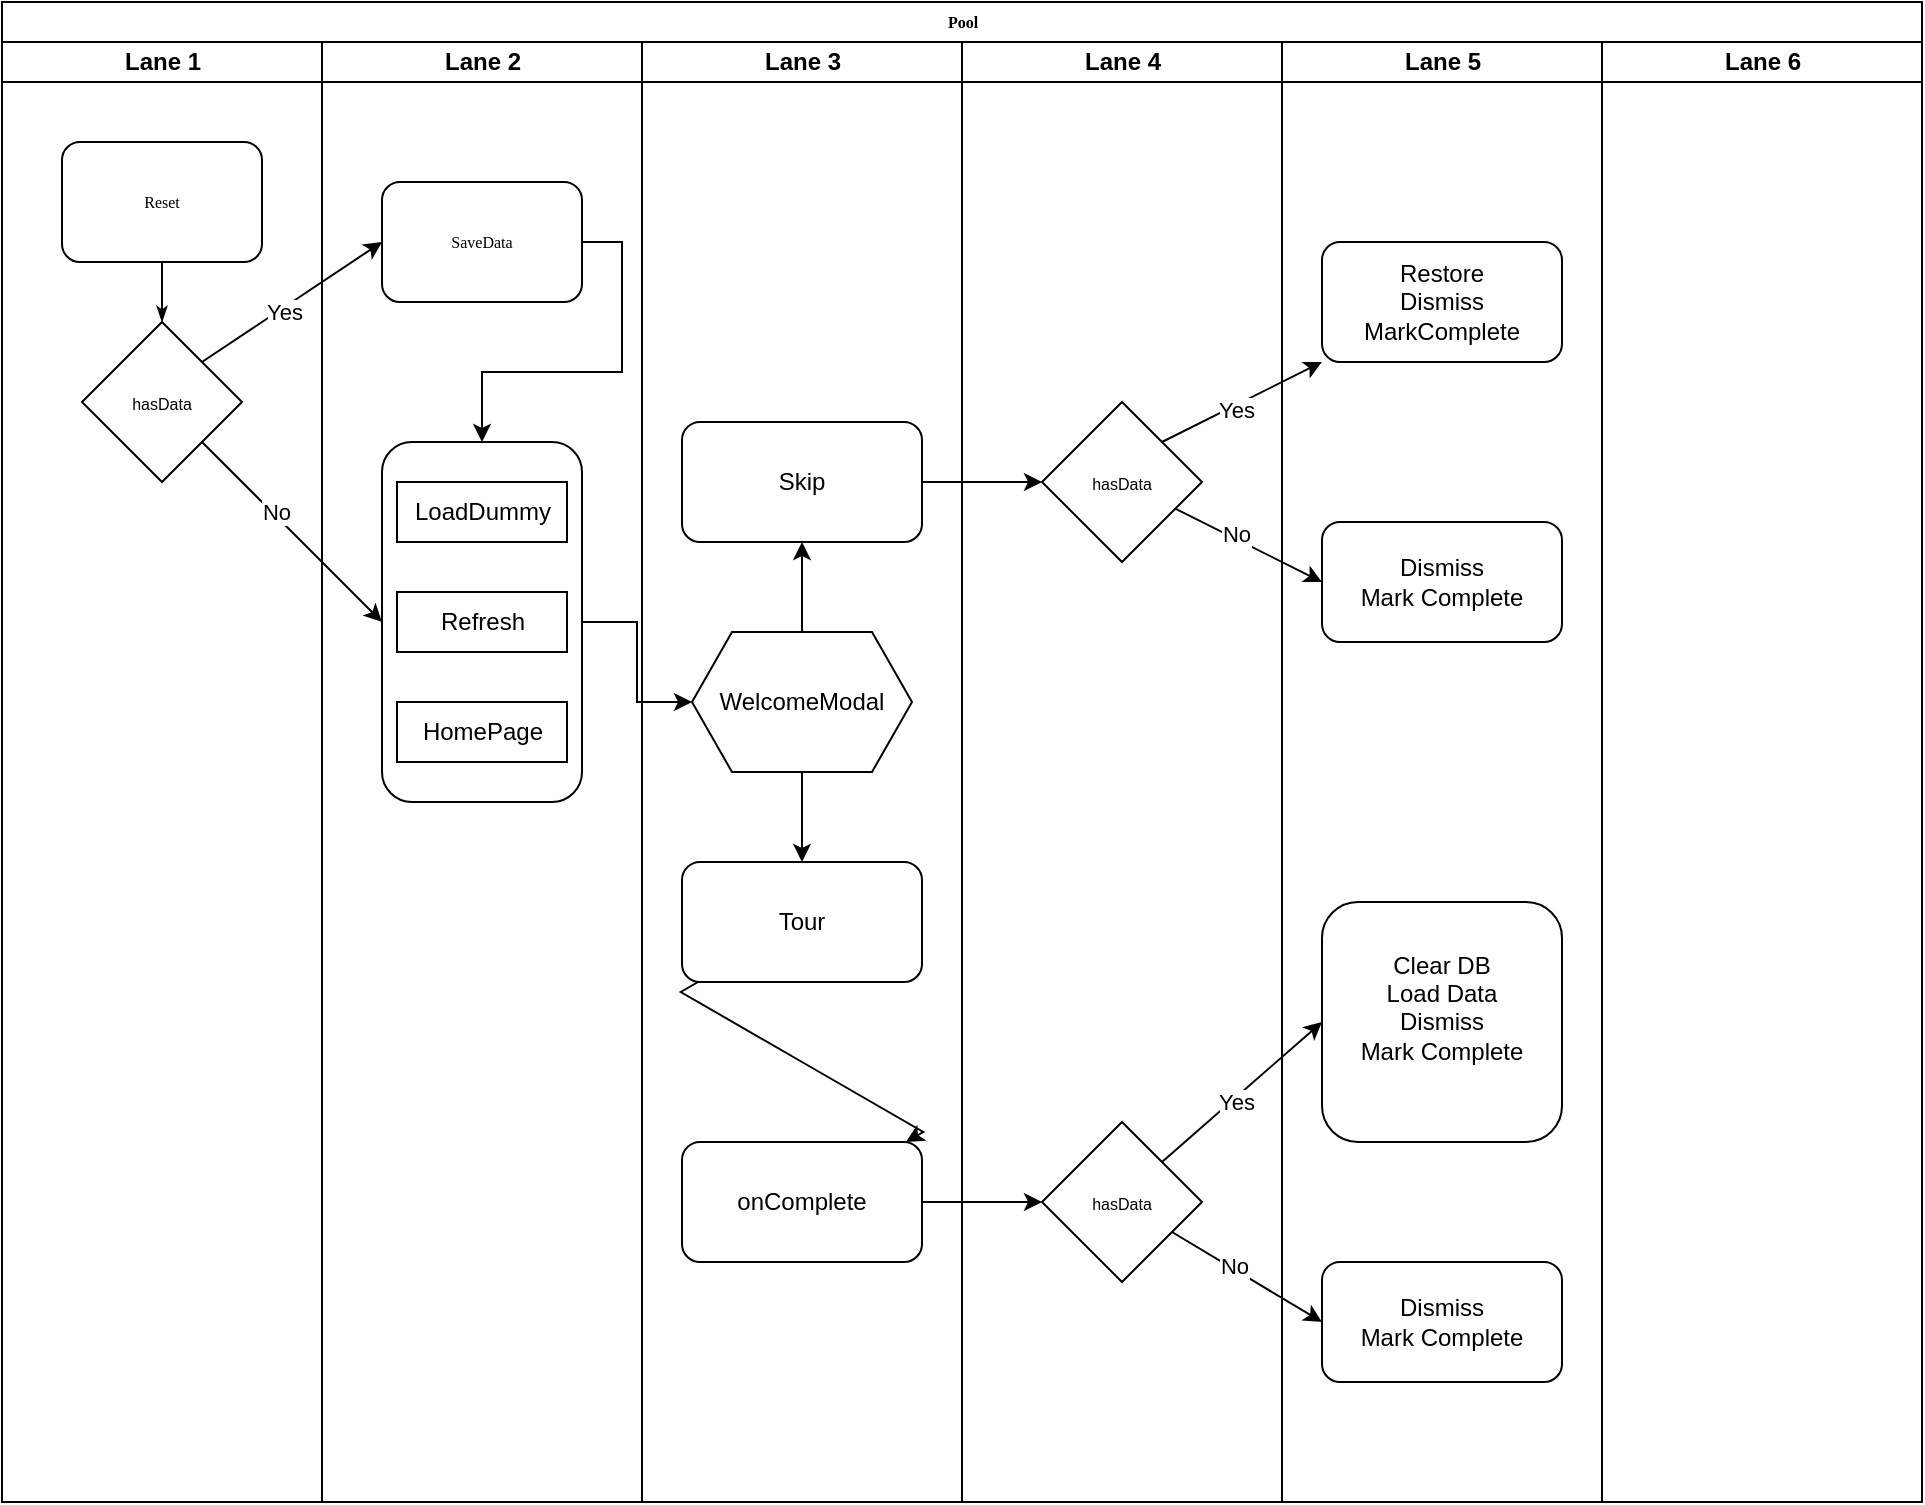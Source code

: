 <mxfile version="27.1.5">
  <diagram name="Page-1" id="74e2e168-ea6b-b213-b513-2b3c1d86103e">
    <mxGraphModel dx="1106" dy="658" grid="1" gridSize="10" guides="1" tooltips="1" connect="1" arrows="1" fold="1" page="1" pageScale="1" pageWidth="1100" pageHeight="850" background="none" math="0" shadow="0">
      <root>
        <mxCell id="0" />
        <mxCell id="1" parent="0" />
        <mxCell id="77e6c97f196da883-1" value="Pool" style="swimlane;html=1;childLayout=stackLayout;startSize=20;rounded=0;shadow=0;labelBackgroundColor=none;strokeWidth=1;fontFamily=Verdana;fontSize=8;align=center;" parent="1" vertex="1">
          <mxGeometry x="70" y="40" width="960" height="750" as="geometry" />
        </mxCell>
        <mxCell id="77e6c97f196da883-2" value="Lane 1" style="swimlane;html=1;startSize=20;" parent="77e6c97f196da883-1" vertex="1">
          <mxGeometry y="20" width="160" height="730" as="geometry" />
        </mxCell>
        <mxCell id="77e6c97f196da883-8" value="Reset" style="rounded=1;whiteSpace=wrap;html=1;shadow=0;labelBackgroundColor=none;strokeWidth=1;fontFamily=Verdana;fontSize=8;align=center;" parent="77e6c97f196da883-2" vertex="1">
          <mxGeometry x="30" y="50" width="100" height="60" as="geometry" />
        </mxCell>
        <mxCell id="cb_gdixRm3pFaMkq_u7j-2" value="&lt;font style=&quot;font-size: 8px;&quot;&gt;hasData&lt;/font&gt;" style="rhombus;whiteSpace=wrap;html=1;" parent="77e6c97f196da883-2" vertex="1">
          <mxGeometry x="40" y="140" width="80" height="80" as="geometry" />
        </mxCell>
        <mxCell id="77e6c97f196da883-26" style="edgeStyle=orthogonalEdgeStyle;rounded=1;html=1;labelBackgroundColor=none;startArrow=none;startFill=0;startSize=5;endArrow=classicThin;endFill=1;endSize=5;jettySize=auto;orthogonalLoop=1;strokeWidth=1;fontFamily=Verdana;fontSize=8;entryX=0.5;entryY=0;entryDx=0;entryDy=0;" parent="77e6c97f196da883-2" source="77e6c97f196da883-8" target="cb_gdixRm3pFaMkq_u7j-2" edge="1">
          <mxGeometry relative="1" as="geometry">
            <mxPoint x="80" y="150" as="targetPoint" />
          </mxGeometry>
        </mxCell>
        <mxCell id="77e6c97f196da883-3" value="Lane 2" style="swimlane;html=1;startSize=20;" parent="77e6c97f196da883-1" vertex="1">
          <mxGeometry x="160" y="20" width="160" height="730" as="geometry" />
        </mxCell>
        <mxCell id="cb_gdixRm3pFaMkq_u7j-7" value="SaveData" style="rounded=1;whiteSpace=wrap;html=1;shadow=0;labelBackgroundColor=none;strokeWidth=1;fontFamily=Verdana;fontSize=8;align=center;" parent="77e6c97f196da883-3" vertex="1">
          <mxGeometry x="30" y="70" width="100" height="60" as="geometry" />
        </mxCell>
        <mxCell id="cb_gdixRm3pFaMkq_u7j-16" value="" style="group" parent="77e6c97f196da883-3" vertex="1" connectable="0">
          <mxGeometry x="30" y="200" width="100" height="180" as="geometry" />
        </mxCell>
        <mxCell id="77e6c97f196da883-15" value="" style="rounded=1;whiteSpace=wrap;html=1;shadow=0;labelBackgroundColor=none;strokeWidth=1;fontFamily=Verdana;fontSize=8;align=center;" parent="cb_gdixRm3pFaMkq_u7j-16" vertex="1">
          <mxGeometry width="100" height="180" as="geometry" />
        </mxCell>
        <mxCell id="cb_gdixRm3pFaMkq_u7j-11" value="LoadDummy" style="rounded=0;whiteSpace=wrap;html=1;" parent="cb_gdixRm3pFaMkq_u7j-16" vertex="1">
          <mxGeometry x="7.5" y="20" width="85" height="30" as="geometry" />
        </mxCell>
        <mxCell id="cb_gdixRm3pFaMkq_u7j-13" value="HomePage" style="rounded=0;whiteSpace=wrap;html=1;" parent="cb_gdixRm3pFaMkq_u7j-16" vertex="1">
          <mxGeometry x="7.5" y="130" width="85" height="30" as="geometry" />
        </mxCell>
        <mxCell id="cb_gdixRm3pFaMkq_u7j-12" value="Refresh" style="rounded=0;whiteSpace=wrap;html=1;" parent="cb_gdixRm3pFaMkq_u7j-16" vertex="1">
          <mxGeometry x="7.5" y="75" width="85" height="30" as="geometry" />
        </mxCell>
        <mxCell id="cb_gdixRm3pFaMkq_u7j-9" style="edgeStyle=orthogonalEdgeStyle;rounded=0;orthogonalLoop=1;jettySize=auto;html=1;entryX=0.5;entryY=0;entryDx=0;entryDy=0;exitX=1;exitY=0.5;exitDx=0;exitDy=0;" parent="77e6c97f196da883-3" source="cb_gdixRm3pFaMkq_u7j-7" target="77e6c97f196da883-15" edge="1">
          <mxGeometry relative="1" as="geometry" />
        </mxCell>
        <mxCell id="77e6c97f196da883-4" value="Lane 3" style="swimlane;html=1;startSize=20;" parent="77e6c97f196da883-1" vertex="1">
          <mxGeometry x="320" y="20" width="160" height="730" as="geometry" />
        </mxCell>
        <mxCell id="cb_gdixRm3pFaMkq_u7j-24" value="" style="edgeStyle=orthogonalEdgeStyle;rounded=0;orthogonalLoop=1;jettySize=auto;html=1;" parent="77e6c97f196da883-4" source="cb_gdixRm3pFaMkq_u7j-20" target="cb_gdixRm3pFaMkq_u7j-22" edge="1">
          <mxGeometry relative="1" as="geometry" />
        </mxCell>
        <mxCell id="cb_gdixRm3pFaMkq_u7j-25" value="" style="edgeStyle=orthogonalEdgeStyle;rounded=0;orthogonalLoop=1;jettySize=auto;html=1;" parent="77e6c97f196da883-4" source="cb_gdixRm3pFaMkq_u7j-20" target="cb_gdixRm3pFaMkq_u7j-23" edge="1">
          <mxGeometry relative="1" as="geometry" />
        </mxCell>
        <mxCell id="cb_gdixRm3pFaMkq_u7j-20" value="WelcomeModal" style="shape=hexagon;perimeter=hexagonPerimeter2;whiteSpace=wrap;html=1;fixedSize=1;" parent="77e6c97f196da883-4" vertex="1">
          <mxGeometry x="25" y="295" width="110" height="70" as="geometry" />
        </mxCell>
        <mxCell id="cb_gdixRm3pFaMkq_u7j-37" value="" style="edgeStyle=isometricEdgeStyle;rounded=0;orthogonalLoop=1;jettySize=auto;html=1;" parent="77e6c97f196da883-4" source="cb_gdixRm3pFaMkq_u7j-22" target="cb_gdixRm3pFaMkq_u7j-35" edge="1">
          <mxGeometry relative="1" as="geometry" />
        </mxCell>
        <mxCell id="cb_gdixRm3pFaMkq_u7j-22" value="Tour" style="rounded=1;whiteSpace=wrap;html=1;" parent="77e6c97f196da883-4" vertex="1">
          <mxGeometry x="20" y="410" width="120" height="60" as="geometry" />
        </mxCell>
        <mxCell id="cb_gdixRm3pFaMkq_u7j-23" value="Skip" style="rounded=1;whiteSpace=wrap;html=1;" parent="77e6c97f196da883-4" vertex="1">
          <mxGeometry x="20" y="190" width="120" height="60" as="geometry" />
        </mxCell>
        <mxCell id="cb_gdixRm3pFaMkq_u7j-35" value="onComplete" style="rounded=1;whiteSpace=wrap;html=1;" parent="77e6c97f196da883-4" vertex="1">
          <mxGeometry x="20" y="550" width="120" height="60" as="geometry" />
        </mxCell>
        <mxCell id="77e6c97f196da883-5" value="Lane 4" style="swimlane;html=1;startSize=20;" parent="77e6c97f196da883-1" vertex="1">
          <mxGeometry x="480" y="20" width="160" height="730" as="geometry" />
        </mxCell>
        <mxCell id="cb_gdixRm3pFaMkq_u7j-26" value="&lt;font style=&quot;font-size: 8px;&quot;&gt;hasData&lt;/font&gt;" style="rhombus;whiteSpace=wrap;html=1;" parent="77e6c97f196da883-5" vertex="1">
          <mxGeometry x="40" y="180" width="80" height="80" as="geometry" />
        </mxCell>
        <mxCell id="cb_gdixRm3pFaMkq_u7j-38" value="&lt;font style=&quot;font-size: 8px;&quot;&gt;hasData&lt;/font&gt;" style="rhombus;whiteSpace=wrap;html=1;" parent="77e6c97f196da883-5" vertex="1">
          <mxGeometry x="40" y="540" width="80" height="80" as="geometry" />
        </mxCell>
        <mxCell id="77e6c97f196da883-6" value="Lane 5" style="swimlane;html=1;startSize=20;" parent="77e6c97f196da883-1" vertex="1">
          <mxGeometry x="640" y="20" width="160" height="730" as="geometry" />
        </mxCell>
        <mxCell id="cb_gdixRm3pFaMkq_u7j-33" value="Restore&lt;div&gt;Dismiss&lt;/div&gt;&lt;div&gt;MarkComplete&lt;/div&gt;" style="rounded=1;whiteSpace=wrap;html=1;" parent="77e6c97f196da883-6" vertex="1">
          <mxGeometry x="20" y="100" width="120" height="60" as="geometry" />
        </mxCell>
        <mxCell id="cb_gdixRm3pFaMkq_u7j-34" value="Dismiss&lt;div&gt;Mark Complete&lt;/div&gt;" style="rounded=1;whiteSpace=wrap;html=1;" parent="77e6c97f196da883-6" vertex="1">
          <mxGeometry x="20" y="240" width="120" height="60" as="geometry" />
        </mxCell>
        <mxCell id="cb_gdixRm3pFaMkq_u7j-45" value="Clear DB&lt;div&gt;Load Data&lt;/div&gt;&lt;div&gt;Dismiss&lt;/div&gt;&lt;div&gt;Mark Complete&lt;/div&gt;&lt;div&gt;&lt;br&gt;&lt;/div&gt;" style="rounded=1;whiteSpace=wrap;html=1;" parent="77e6c97f196da883-6" vertex="1">
          <mxGeometry x="20" y="430" width="120" height="120" as="geometry" />
        </mxCell>
        <mxCell id="cb_gdixRm3pFaMkq_u7j-46" value="Dismiss&lt;div&gt;Mark Complete&lt;/div&gt;" style="rounded=1;whiteSpace=wrap;html=1;" parent="77e6c97f196da883-6" vertex="1">
          <mxGeometry x="20" y="610" width="120" height="60" as="geometry" />
        </mxCell>
        <mxCell id="77e6c97f196da883-7" value="Lane 6" style="swimlane;html=1;startSize=20;" parent="77e6c97f196da883-1" vertex="1">
          <mxGeometry x="800" y="20" width="160" height="730" as="geometry" />
        </mxCell>
        <mxCell id="cb_gdixRm3pFaMkq_u7j-4" style="rounded=0;orthogonalLoop=1;jettySize=auto;html=1;exitX=1;exitY=0;exitDx=0;exitDy=0;entryX=0;entryY=0.5;entryDx=0;entryDy=0;" parent="77e6c97f196da883-1" source="cb_gdixRm3pFaMkq_u7j-2" target="cb_gdixRm3pFaMkq_u7j-7" edge="1">
          <mxGeometry relative="1" as="geometry">
            <mxPoint x="190" y="120" as="targetPoint" />
          </mxGeometry>
        </mxCell>
        <mxCell id="cb_gdixRm3pFaMkq_u7j-14" value="Yes" style="edgeLabel;html=1;align=center;verticalAlign=middle;resizable=0;points=[];" parent="cb_gdixRm3pFaMkq_u7j-4" vertex="1" connectable="0">
          <mxGeometry x="-0.108" y="-2" relative="1" as="geometry">
            <mxPoint as="offset" />
          </mxGeometry>
        </mxCell>
        <mxCell id="cb_gdixRm3pFaMkq_u7j-8" style="rounded=0;orthogonalLoop=1;jettySize=auto;html=1;elbow=vertical;entryX=0;entryY=0.5;entryDx=0;entryDy=0;" parent="77e6c97f196da883-1" source="cb_gdixRm3pFaMkq_u7j-2" target="77e6c97f196da883-15" edge="1">
          <mxGeometry relative="1" as="geometry">
            <mxPoint x="190" y="290" as="targetPoint" />
          </mxGeometry>
        </mxCell>
        <mxCell id="cb_gdixRm3pFaMkq_u7j-15" value="No" style="edgeLabel;html=1;align=center;verticalAlign=middle;resizable=0;points=[];" parent="cb_gdixRm3pFaMkq_u7j-8" vertex="1" connectable="0">
          <mxGeometry x="-0.189" y="1" relative="1" as="geometry">
            <mxPoint y="-1" as="offset" />
          </mxGeometry>
        </mxCell>
        <mxCell id="cb_gdixRm3pFaMkq_u7j-21" value="" style="edgeStyle=orthogonalEdgeStyle;rounded=0;orthogonalLoop=1;jettySize=auto;html=1;" parent="77e6c97f196da883-1" source="77e6c97f196da883-15" target="cb_gdixRm3pFaMkq_u7j-20" edge="1">
          <mxGeometry relative="1" as="geometry" />
        </mxCell>
        <mxCell id="cb_gdixRm3pFaMkq_u7j-32" value="" style="edgeStyle=orthogonalEdgeStyle;rounded=0;orthogonalLoop=1;jettySize=auto;html=1;" parent="77e6c97f196da883-1" source="cb_gdixRm3pFaMkq_u7j-23" target="cb_gdixRm3pFaMkq_u7j-26" edge="1">
          <mxGeometry relative="1" as="geometry" />
        </mxCell>
        <mxCell id="cb_gdixRm3pFaMkq_u7j-28" style="rounded=0;orthogonalLoop=1;jettySize=auto;html=1;exitX=1;exitY=0;exitDx=0;exitDy=0;entryX=0;entryY=1;entryDx=0;entryDy=0;" parent="77e6c97f196da883-1" source="cb_gdixRm3pFaMkq_u7j-26" target="cb_gdixRm3pFaMkq_u7j-33" edge="1">
          <mxGeometry relative="1" as="geometry">
            <mxPoint x="670" y="160" as="targetPoint" />
          </mxGeometry>
        </mxCell>
        <mxCell id="cb_gdixRm3pFaMkq_u7j-29" value="Yes" style="edgeLabel;html=1;align=center;verticalAlign=middle;resizable=0;points=[];" parent="cb_gdixRm3pFaMkq_u7j-28" vertex="1" connectable="0">
          <mxGeometry x="-0.108" y="-2" relative="1" as="geometry">
            <mxPoint as="offset" />
          </mxGeometry>
        </mxCell>
        <mxCell id="cb_gdixRm3pFaMkq_u7j-30" style="rounded=0;orthogonalLoop=1;jettySize=auto;html=1;elbow=vertical;entryX=0;entryY=0.5;entryDx=0;entryDy=0;" parent="77e6c97f196da883-1" source="cb_gdixRm3pFaMkq_u7j-26" target="cb_gdixRm3pFaMkq_u7j-34" edge="1">
          <mxGeometry relative="1" as="geometry">
            <mxPoint x="670" y="350" as="targetPoint" />
          </mxGeometry>
        </mxCell>
        <mxCell id="cb_gdixRm3pFaMkq_u7j-31" value="No" style="edgeLabel;html=1;align=center;verticalAlign=middle;resizable=0;points=[];" parent="cb_gdixRm3pFaMkq_u7j-30" vertex="1" connectable="0">
          <mxGeometry x="-0.189" y="1" relative="1" as="geometry">
            <mxPoint y="-1" as="offset" />
          </mxGeometry>
        </mxCell>
        <mxCell id="cb_gdixRm3pFaMkq_u7j-44" value="" style="edgeStyle=orthogonalEdgeStyle;rounded=0;orthogonalLoop=1;jettySize=auto;html=1;" parent="77e6c97f196da883-1" source="cb_gdixRm3pFaMkq_u7j-35" target="cb_gdixRm3pFaMkq_u7j-38" edge="1">
          <mxGeometry relative="1" as="geometry" />
        </mxCell>
        <mxCell id="cb_gdixRm3pFaMkq_u7j-40" style="rounded=0;orthogonalLoop=1;jettySize=auto;html=1;exitX=1;exitY=0;exitDx=0;exitDy=0;entryX=0;entryY=0.5;entryDx=0;entryDy=0;" parent="77e6c97f196da883-1" source="cb_gdixRm3pFaMkq_u7j-38" target="cb_gdixRm3pFaMkq_u7j-45" edge="1">
          <mxGeometry relative="1" as="geometry">
            <mxPoint x="660" y="540" as="targetPoint" />
          </mxGeometry>
        </mxCell>
        <mxCell id="cb_gdixRm3pFaMkq_u7j-41" value="Yes" style="edgeLabel;html=1;align=center;verticalAlign=middle;resizable=0;points=[];" parent="cb_gdixRm3pFaMkq_u7j-40" vertex="1" connectable="0">
          <mxGeometry x="-0.108" y="-2" relative="1" as="geometry">
            <mxPoint as="offset" />
          </mxGeometry>
        </mxCell>
        <mxCell id="cb_gdixRm3pFaMkq_u7j-42" style="rounded=0;orthogonalLoop=1;jettySize=auto;html=1;elbow=vertical;entryX=0;entryY=0.5;entryDx=0;entryDy=0;" parent="77e6c97f196da883-1" source="cb_gdixRm3pFaMkq_u7j-38" target="cb_gdixRm3pFaMkq_u7j-46" edge="1">
          <mxGeometry relative="1" as="geometry">
            <mxPoint x="660" y="650" as="targetPoint" />
          </mxGeometry>
        </mxCell>
        <mxCell id="cb_gdixRm3pFaMkq_u7j-43" value="No" style="edgeLabel;html=1;align=center;verticalAlign=middle;resizable=0;points=[];" parent="cb_gdixRm3pFaMkq_u7j-42" vertex="1" connectable="0">
          <mxGeometry x="-0.189" y="1" relative="1" as="geometry">
            <mxPoint y="-1" as="offset" />
          </mxGeometry>
        </mxCell>
      </root>
    </mxGraphModel>
  </diagram>
</mxfile>
